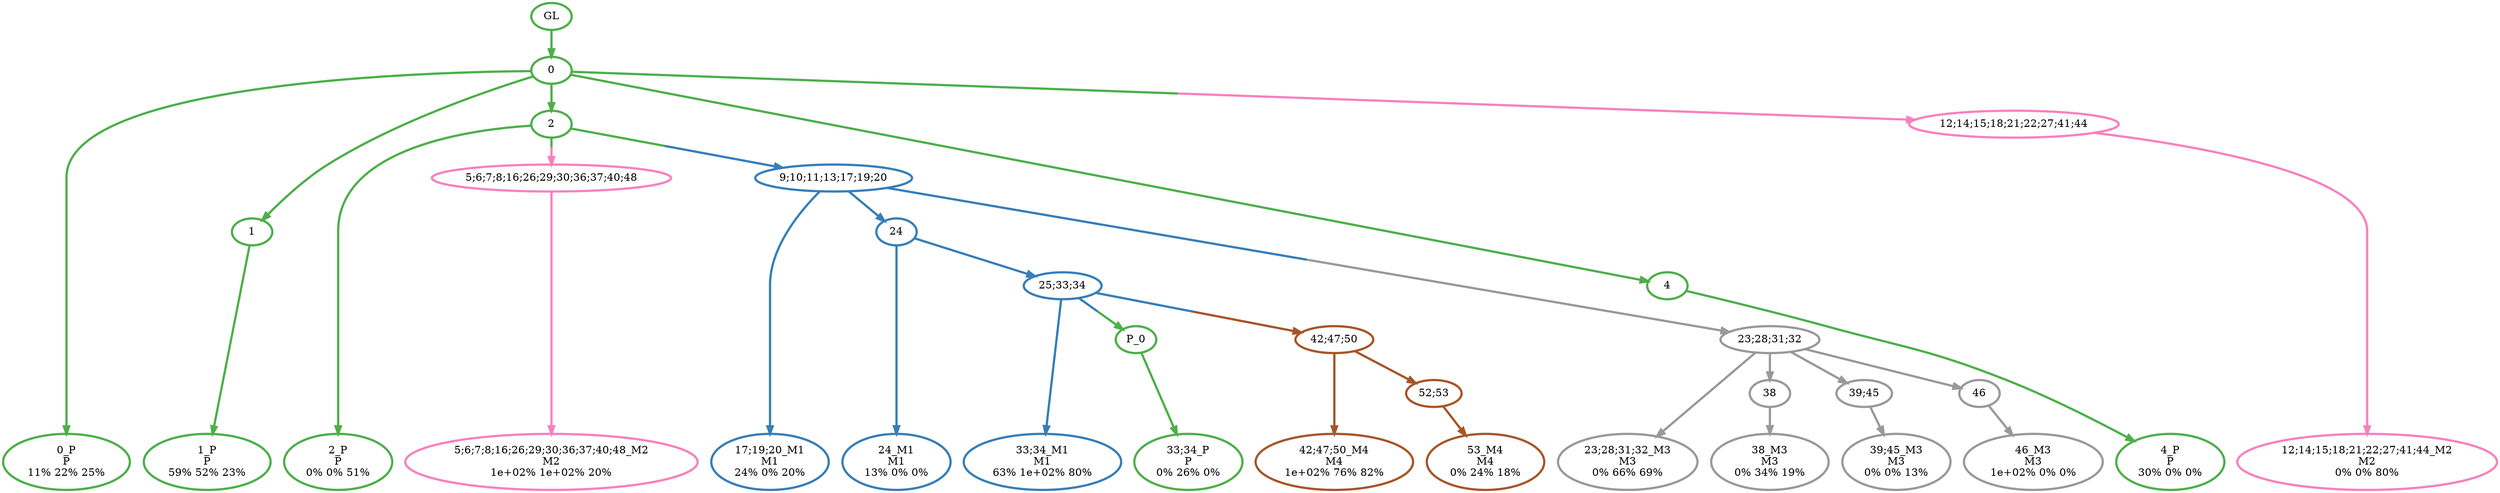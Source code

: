 digraph T {
	{
		rank=same
		30 [penwidth=3,colorscheme=set19,color=3,label="0_P\nP\n11% 22% 25%"]
		28 [penwidth=3,colorscheme=set19,color=3,label="1_P\nP\n59% 52% 23%"]
		26 [penwidth=3,colorscheme=set19,color=3,label="2_P\nP\n0% 0% 51%"]
		23 [penwidth=3,colorscheme=set19,color=3,label="33;34_P\nP\n0% 26% 0%"]
		21 [penwidth=3,colorscheme=set19,color=3,label="4_P\nP\n30% 0% 0%"]
		20 [penwidth=3,colorscheme=set19,color=2,label="17;19;20_M1\nM1\n24% 0% 20%"]
		19 [penwidth=3,colorscheme=set19,color=2,label="24_M1\nM1\n13% 0% 0%"]
		18 [penwidth=3,colorscheme=set19,color=2,label="33;34_M1\nM1\n63% 1e+02% 80%"]
		17 [penwidth=3,colorscheme=set19,color=8,label="5;6;7;8;16;26;29;30;36;37;40;48_M2\nM2\n1e+02% 1e+02% 20%"]
		16 [penwidth=3,colorscheme=set19,color=8,label="12;14;15;18;21;22;27;41;44_M2\nM2\n0% 0% 80%"]
		15 [penwidth=3,colorscheme=set19,color=9,label="23;28;31;32_M3\nM3\n0% 66% 69%"]
		13 [penwidth=3,colorscheme=set19,color=9,label="38_M3\nM3\n0% 34% 19%"]
		11 [penwidth=3,colorscheme=set19,color=9,label="39;45_M3\nM3\n0% 0% 13%"]
		9 [penwidth=3,colorscheme=set19,color=9,label="46_M3\nM3\n1e+02% 0% 0%"]
		8 [penwidth=3,colorscheme=set19,color=7,label="42;47;50_M4\nM4\n1e+02% 76% 82%"]
		6 [penwidth=3,colorscheme=set19,color=7,label="53_M4\nM4\n0% 24% 18%"]
	}
	32 [penwidth=3,colorscheme=set19,color=3,label="GL"]
	31 [penwidth=3,colorscheme=set19,color=3,label="0"]
	29 [penwidth=3,colorscheme=set19,color=3,label="1"]
	27 [penwidth=3,colorscheme=set19,color=3,label="2"]
	25 [penwidth=3,colorscheme=set19,color=2,label="24"]
	24 [penwidth=3,colorscheme=set19,color=2,label="25;33;34"]
	22 [penwidth=3,colorscheme=set19,color=3,label="4"]
	14 [penwidth=3,colorscheme=set19,color=9,label="38"]
	12 [penwidth=3,colorscheme=set19,color=9,label="39;45"]
	10 [penwidth=3,colorscheme=set19,color=9,label="46"]
	7 [penwidth=3,colorscheme=set19,color=7,label="52;53"]
	5 [penwidth=3,colorscheme=set19,color=3,label="P_0"]
	4 [penwidth=3,colorscheme=set19,color=7,label="42;47;50"]
	3 [penwidth=3,colorscheme=set19,color=9,label="23;28;31;32"]
	2 [penwidth=3,colorscheme=set19,color=8,label="12;14;15;18;21;22;27;41;44"]
	1 [penwidth=3,colorscheme=set19,color=8,label="5;6;7;8;16;26;29;30;36;37;40;48"]
	0 [penwidth=3,colorscheme=set19,color=2,label="9;10;11;13;17;19;20"]
	32 -> 31 [penwidth=3,colorscheme=set19,color=3]
	31 -> 30 [penwidth=3,colorscheme=set19,color=3]
	31 -> 29 [penwidth=3,colorscheme=set19,color=3]
	31 -> 27 [penwidth=3,colorscheme=set19,color=3]
	31 -> 22 [penwidth=3,colorscheme=set19,color=3]
	31 -> 2 [penwidth=3,colorscheme=set19,color="3;0.5:8"]
	29 -> 28 [penwidth=3,colorscheme=set19,color=3]
	27 -> 26 [penwidth=3,colorscheme=set19,color=3]
	27 -> 1 [penwidth=3,colorscheme=set19,color="3;0.5:8"]
	27 -> 0 [penwidth=3,colorscheme=set19,color="3;0.5:2"]
	25 -> 19 [penwidth=3,colorscheme=set19,color=2]
	25 -> 24 [penwidth=3,colorscheme=set19,color=2]
	24 -> 18 [penwidth=3,colorscheme=set19,color=2]
	24 -> 5 [penwidth=3,colorscheme=set19,color="2;0.5:3"]
	24 -> 4 [penwidth=3,colorscheme=set19,color="2;0.5:7"]
	22 -> 21 [penwidth=3,colorscheme=set19,color=3]
	14 -> 13 [penwidth=3,colorscheme=set19,color=9]
	12 -> 11 [penwidth=3,colorscheme=set19,color=9]
	10 -> 9 [penwidth=3,colorscheme=set19,color=9]
	7 -> 6 [penwidth=3,colorscheme=set19,color=7]
	5 -> 23 [penwidth=3,colorscheme=set19,color=3]
	4 -> 8 [penwidth=3,colorscheme=set19,color=7]
	4 -> 7 [penwidth=3,colorscheme=set19,color=7]
	3 -> 15 [penwidth=3,colorscheme=set19,color=9]
	3 -> 14 [penwidth=3,colorscheme=set19,color=9]
	3 -> 12 [penwidth=3,colorscheme=set19,color=9]
	3 -> 10 [penwidth=3,colorscheme=set19,color=9]
	2 -> 16 [penwidth=3,colorscheme=set19,color=8]
	1 -> 17 [penwidth=3,colorscheme=set19,color=8]
	0 -> 25 [penwidth=3,colorscheme=set19,color=2]
	0 -> 20 [penwidth=3,colorscheme=set19,color=2]
	0 -> 3 [penwidth=3,colorscheme=set19,color="2;0.5:9"]
}
